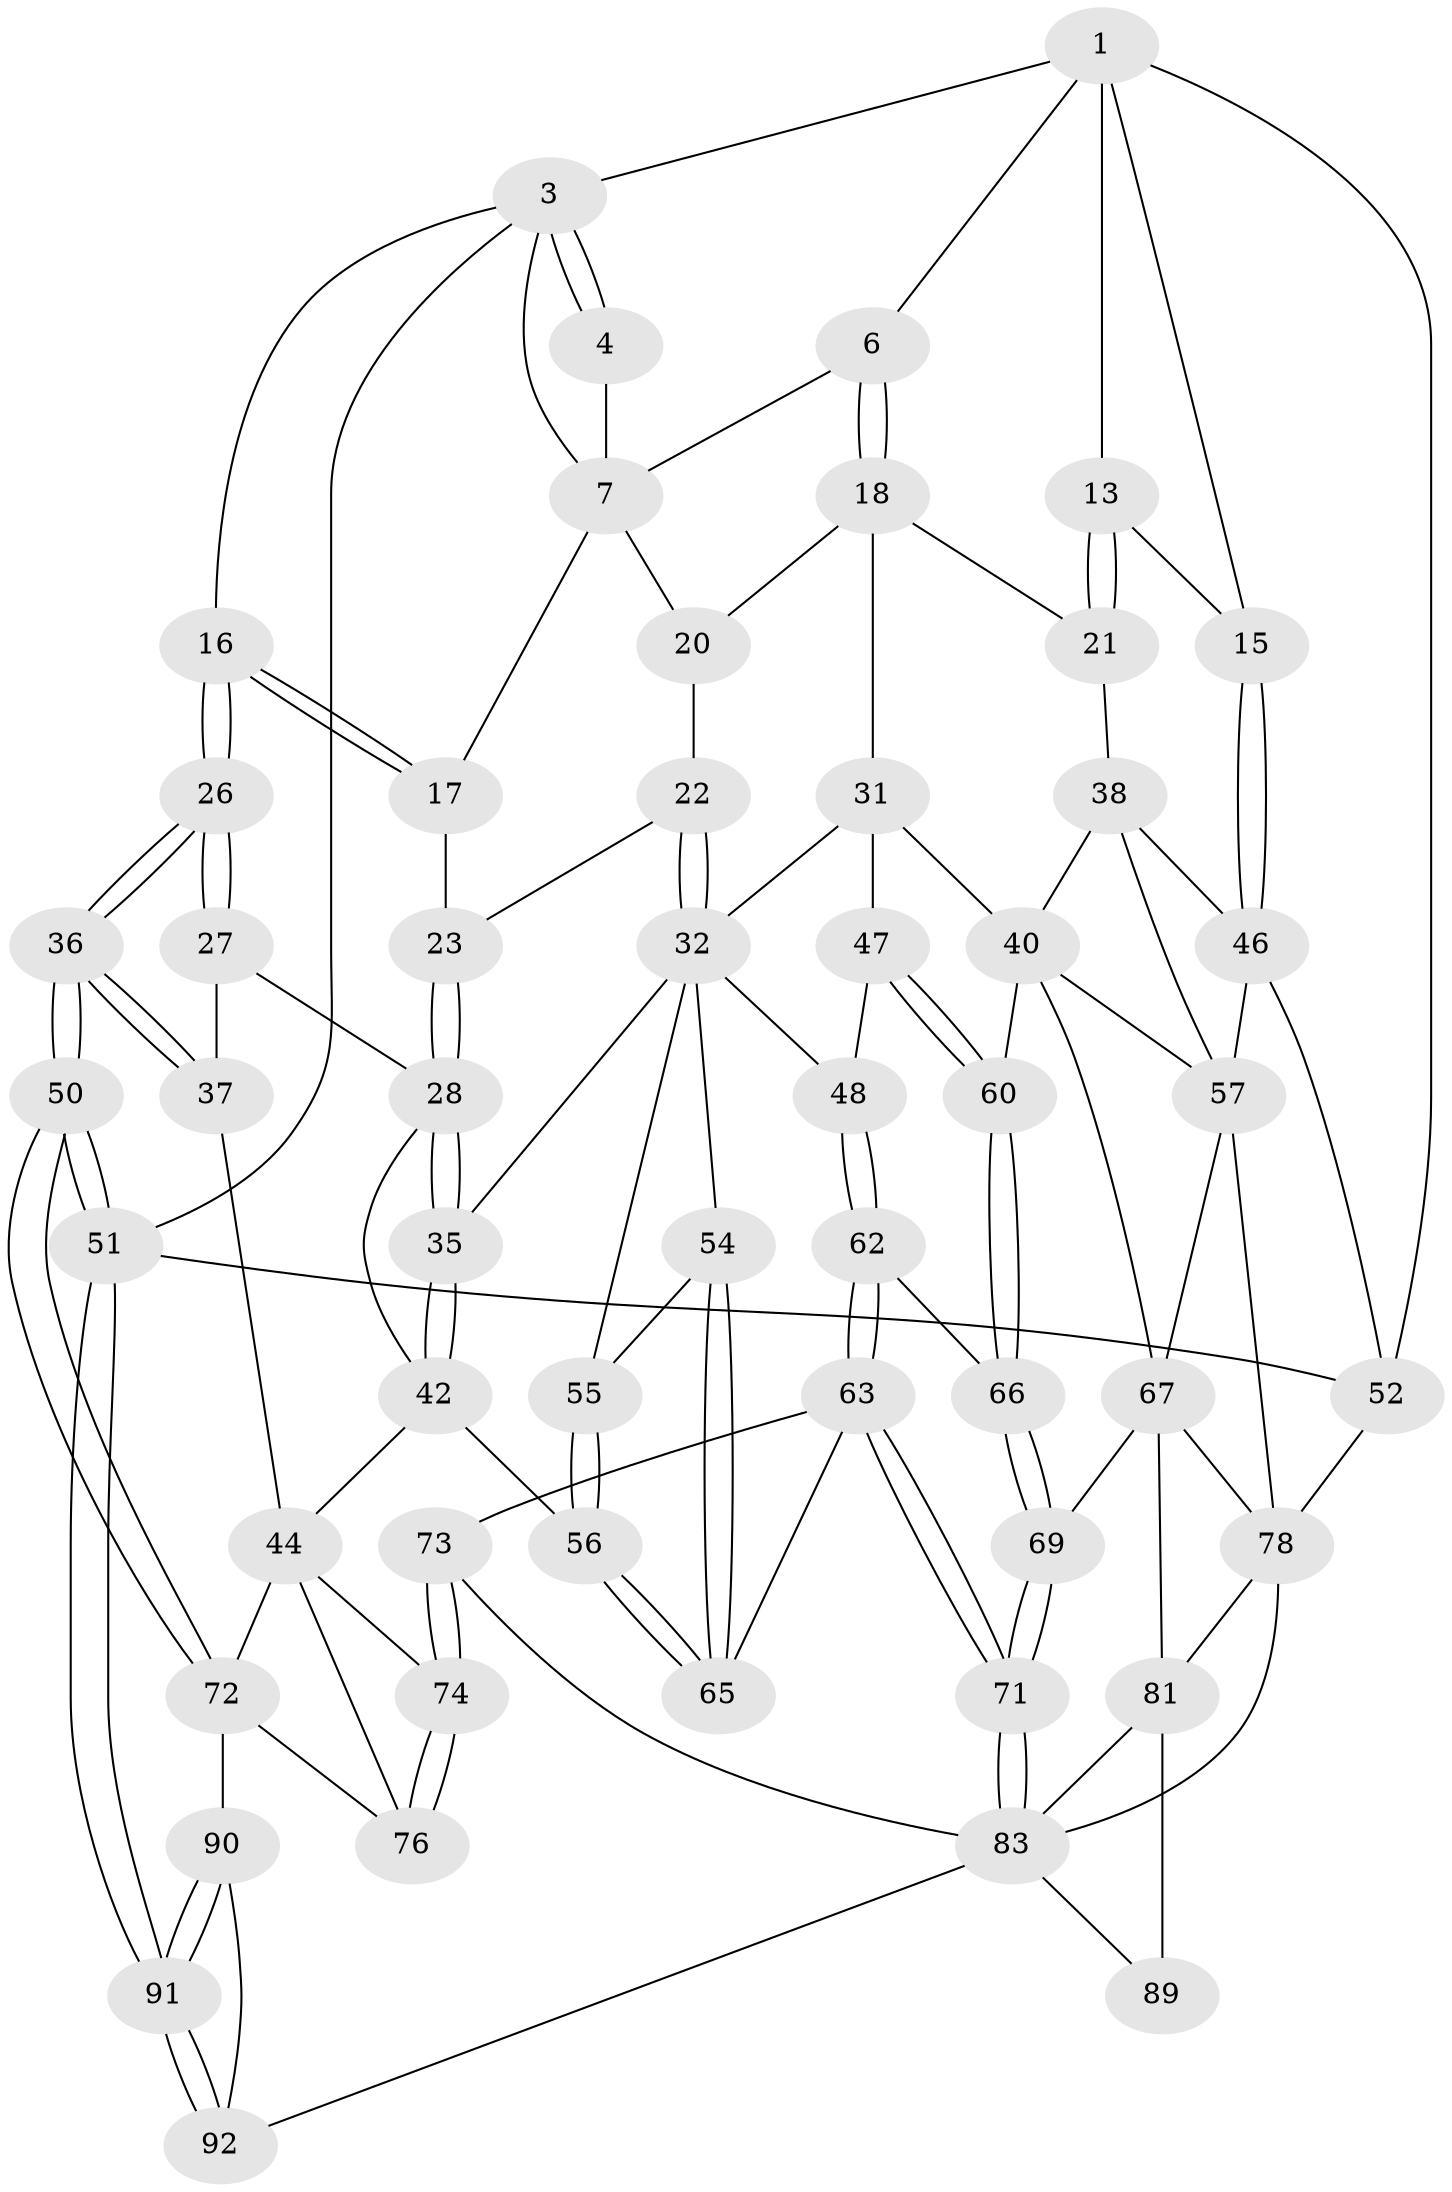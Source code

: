 // original degree distribution, {3: 0.03260869565217391, 5: 0.5108695652173914, 6: 0.22826086956521738, 4: 0.22826086956521738}
// Generated by graph-tools (version 1.1) at 2025/21/03/04/25 18:21:42]
// undirected, 55 vertices, 130 edges
graph export_dot {
graph [start="1"]
  node [color=gray90,style=filled];
  1 [pos="+0.6475193709826003+0",super="+5+2"];
  3 [pos="+0+0",super="+9"];
  4 [pos="+0.5533454300784221+0",super="+8"];
  6 [pos="+0.5903572358421979+0.23641913356369235"];
  7 [pos="+0.4659139908412402+0.1566314435929436",super="+11"];
  13 [pos="+0.7656283940140013+0.2556955929662293",super="+14"];
  15 [pos="+1+0.020749415705540602"];
  16 [pos="+0+0"];
  17 [pos="+0.23523325139798232+0.22017007922585244",super="+24"];
  18 [pos="+0.6035196089231541+0.3821353148124843",super="+19"];
  20 [pos="+0.433022891044323+0.255927319137106"];
  21 [pos="+0.6978915206011905+0.3660911799286234",super="+25"];
  22 [pos="+0.33409006680512615+0.3571124893796348"];
  23 [pos="+0.3124479614521359+0.3565138335634971"];
  26 [pos="+0+0.42782803288628257"];
  27 [pos="+0.21571563791516005+0.31605215012685706",super="+30"];
  28 [pos="+0.28014433461582183+0.42375697429097914",super="+29"];
  31 [pos="+0.5687426039552483+0.4140625626740566",super="+41"];
  32 [pos="+0.45994600533737157+0.4630174124750192",super="+33"];
  35 [pos="+0.33690277471821195+0.5494077246279772"];
  36 [pos="+0+0.4633974752980937"];
  37 [pos="+0+0.47395601828858774"];
  38 [pos="+0.8533561330001312+0.5036691015262469",super="+39"];
  40 [pos="+0.7853150525538485+0.563630775156855",super="+59"];
  42 [pos="+0.26452437454851624+0.5937458270181416",super="+43"];
  44 [pos="+0.20667492964037104+0.6828753582264395",super="+45+75"];
  46 [pos="+1+0.21990664687129874",super="+53"];
  47 [pos="+0.6049219813734473+0.6005897661483444"];
  48 [pos="+0.5361688582679809+0.6455405585719025"];
  50 [pos="+0+0.9252745297948413"];
  51 [pos="+0+1"];
  52 [pos="+1+1"];
  54 [pos="+0.464760568630713+0.6665319313147309"];
  55 [pos="+0.3970374259677507+0.6308075612074769"];
  56 [pos="+0.323775339962353+0.7360724230213321"];
  57 [pos="+1+0.7418826860615259",super="+70+58"];
  60 [pos="+0.6835031271929554+0.6897364078126397"];
  62 [pos="+0.5569771620429198+0.7061397833669059"];
  63 [pos="+0.5605647932469826+0.7920589860931582",super="+64"];
  65 [pos="+0.4040515977760917+0.8009299015651049"];
  66 [pos="+0.6822034255502852+0.6946832144794032"];
  67 [pos="+0.7975078069833594+0.780596347194113",super="+68"];
  69 [pos="+0.6766272091416873+0.7833844759079968"];
  71 [pos="+0.620385940857491+0.8274521308427295"];
  72 [pos="+0.04319384204940598+0.8562589060804776",super="+77"];
  73 [pos="+0.3654073920490782+0.996052569574081"];
  74 [pos="+0.2952350242418281+0.9423431424337918"];
  76 [pos="+0.10815102297336143+0.8632040650144317"];
  78 [pos="+0.871062228038443+0.8600920440895283",super="+79+85"];
  81 [pos="+0.735702247614085+0.886690699444733",super="+84+82"];
  83 [pos="+0.6217768574597468+0.8940581883251314",super="+86"];
  89 [pos="+0.78840630222789+0.968103370906687"];
  90 [pos="+0.10773134886494497+0.8973515691878322"];
  91 [pos="+0+1"];
  92 [pos="+0.3178472056462139+1"];
  1 -- 13;
  1 -- 6;
  1 -- 3;
  1 -- 52;
  1 -- 15;
  3 -- 4;
  3 -- 4;
  3 -- 51;
  3 -- 16;
  3 -- 7;
  4 -- 7;
  6 -- 7;
  6 -- 18;
  6 -- 18;
  7 -- 17;
  7 -- 20;
  13 -- 21 [weight=2];
  13 -- 21;
  13 -- 15;
  15 -- 46;
  15 -- 46;
  16 -- 17;
  16 -- 17;
  16 -- 26;
  16 -- 26;
  17 -- 23;
  18 -- 21;
  18 -- 20;
  18 -- 31;
  20 -- 22;
  21 -- 38;
  22 -- 23;
  22 -- 32;
  22 -- 32;
  23 -- 28;
  23 -- 28;
  26 -- 27;
  26 -- 27;
  26 -- 36;
  26 -- 36;
  27 -- 28;
  27 -- 37;
  28 -- 35;
  28 -- 35;
  28 -- 42;
  31 -- 32;
  31 -- 40;
  31 -- 47;
  32 -- 48;
  32 -- 35;
  32 -- 54;
  32 -- 55;
  35 -- 42;
  35 -- 42;
  36 -- 37;
  36 -- 37;
  36 -- 50;
  36 -- 50;
  37 -- 44;
  38 -- 46;
  38 -- 40;
  38 -- 57;
  40 -- 67;
  40 -- 60;
  40 -- 57;
  42 -- 56;
  42 -- 44;
  44 -- 72;
  44 -- 74;
  44 -- 76;
  46 -- 57;
  46 -- 52;
  47 -- 48;
  47 -- 60;
  47 -- 60;
  48 -- 62;
  48 -- 62;
  50 -- 51;
  50 -- 51;
  50 -- 72;
  50 -- 72;
  51 -- 91;
  51 -- 91;
  51 -- 52;
  52 -- 78;
  54 -- 55;
  54 -- 65;
  54 -- 65;
  55 -- 56;
  55 -- 56;
  56 -- 65;
  56 -- 65;
  57 -- 67;
  57 -- 78;
  60 -- 66;
  60 -- 66;
  62 -- 63;
  62 -- 63;
  62 -- 66;
  63 -- 71;
  63 -- 71;
  63 -- 65;
  63 -- 73;
  66 -- 69;
  66 -- 69;
  67 -- 81;
  67 -- 69;
  67 -- 78;
  69 -- 71;
  69 -- 71;
  71 -- 83;
  71 -- 83;
  72 -- 90;
  72 -- 76;
  73 -- 74;
  73 -- 74;
  73 -- 83;
  74 -- 76;
  74 -- 76;
  78 -- 81;
  78 -- 83;
  81 -- 89 [weight=2];
  81 -- 83;
  83 -- 89;
  83 -- 92;
  90 -- 91;
  90 -- 91;
  90 -- 92;
  91 -- 92;
  91 -- 92;
}
